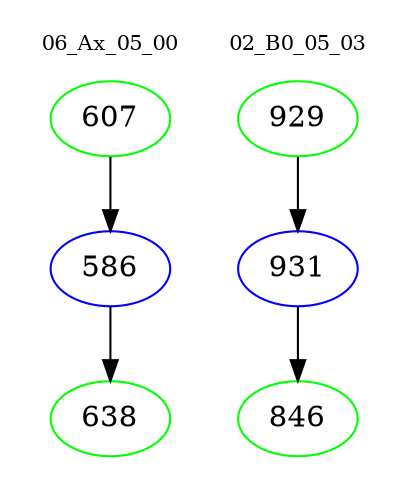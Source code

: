 digraph{
subgraph cluster_0 {
color = white
label = "06_Ax_05_00";
fontsize=10;
T0_607 [label="607", color="green"]
T0_607 -> T0_586 [color="black"]
T0_586 [label="586", color="blue"]
T0_586 -> T0_638 [color="black"]
T0_638 [label="638", color="green"]
}
subgraph cluster_1 {
color = white
label = "02_B0_05_03";
fontsize=10;
T1_929 [label="929", color="green"]
T1_929 -> T1_931 [color="black"]
T1_931 [label="931", color="blue"]
T1_931 -> T1_846 [color="black"]
T1_846 [label="846", color="green"]
}
}
